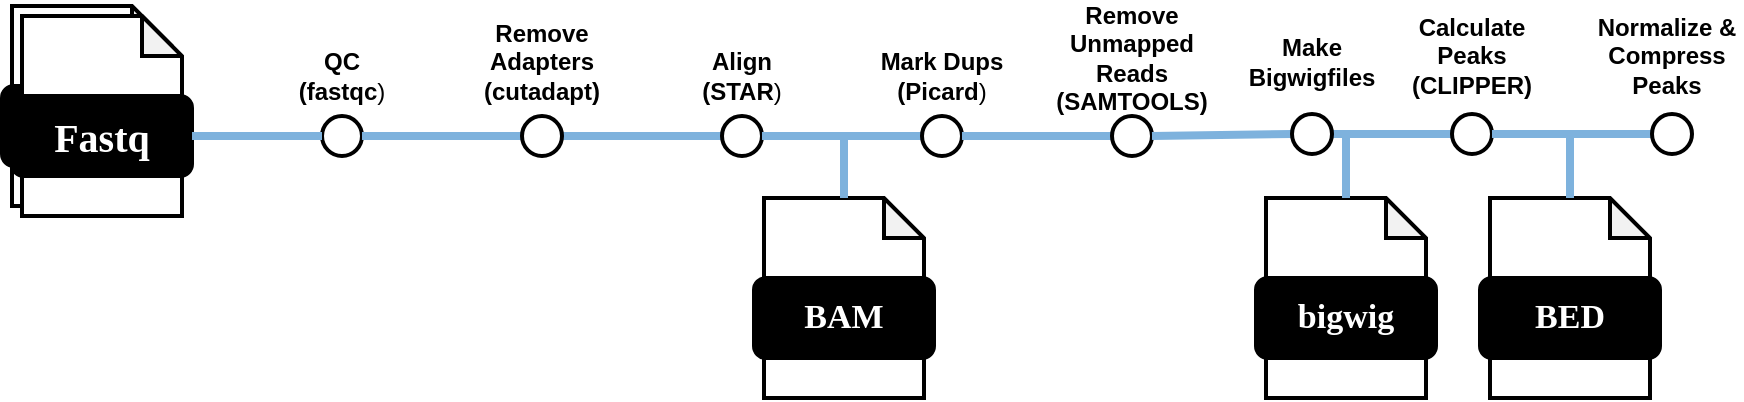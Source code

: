 <mxfile version="24.5.2" type="device">
  <diagram name="Page-1" id="ZnfCAr5w8S6_NKbCjOfb">
    <mxGraphModel dx="1215" dy="719" grid="1" gridSize="10" guides="1" tooltips="1" connect="1" arrows="1" fold="1" page="1" pageScale="1" pageWidth="1100" pageHeight="850" math="0" shadow="0">
      <root>
        <mxCell id="0" />
        <mxCell id="1" parent="0" />
        <mxCell id="7jA-suoDFmjxOb-e7aAG-1" value="" style="group" vertex="1" connectable="0" parent="1">
          <mxGeometry x="20" y="110" width="95" height="105" as="geometry" />
        </mxCell>
        <mxCell id="7jA-suoDFmjxOb-e7aAG-2" value="" style="shape=note;whiteSpace=wrap;html=1;backgroundOutline=1;darkOpacity=0.05;rounded=1;size=20;strokeWidth=2;" vertex="1" parent="7jA-suoDFmjxOb-e7aAG-1">
          <mxGeometry x="5" width="80" height="100" as="geometry" />
        </mxCell>
        <mxCell id="7jA-suoDFmjxOb-e7aAG-3" value="&lt;font data-font-src=&quot;https://fonts.googleapis.com/css?family=Maven+Pro&quot; face=&quot;Maven Pro&quot; color=&quot;#ffffff&quot;&gt;&lt;b&gt;&lt;font style=&quot;font-size: 20px;&quot;&gt;Fastq&lt;/font&gt;&lt;/b&gt;&lt;/font&gt;" style="rounded=1;whiteSpace=wrap;html=1;strokeWidth=2;fillColor=#000000;" vertex="1" parent="7jA-suoDFmjxOb-e7aAG-1">
          <mxGeometry y="40" width="90" height="40" as="geometry" />
        </mxCell>
        <mxCell id="7jA-suoDFmjxOb-e7aAG-4" value="" style="shape=note;whiteSpace=wrap;html=1;backgroundOutline=1;darkOpacity=0.05;rounded=1;size=20;strokeWidth=2;" vertex="1" parent="7jA-suoDFmjxOb-e7aAG-1">
          <mxGeometry x="10" y="5" width="80" height="100" as="geometry" />
        </mxCell>
        <mxCell id="7jA-suoDFmjxOb-e7aAG-5" value="&lt;font data-font-src=&quot;https://fonts.googleapis.com/css?family=Maven+Pro&quot; face=&quot;Maven Pro&quot; color=&quot;#ffffff&quot;&gt;&lt;b&gt;&lt;font style=&quot;font-size: 20px;&quot;&gt;Fastq&lt;/font&gt;&lt;/b&gt;&lt;/font&gt;" style="rounded=1;whiteSpace=wrap;html=1;strokeWidth=2;fillColor=#000000;" vertex="1" parent="7jA-suoDFmjxOb-e7aAG-1">
          <mxGeometry x="5" y="45" width="90" height="40" as="geometry" />
        </mxCell>
        <mxCell id="7jA-suoDFmjxOb-e7aAG-7" value="" style="ellipse;whiteSpace=wrap;html=1;aspect=fixed;rounded=1;rotation=0;strokeWidth=2;" vertex="1" parent="1">
          <mxGeometry x="180" y="165" width="20" height="20" as="geometry" />
        </mxCell>
        <mxCell id="7jA-suoDFmjxOb-e7aAG-8" value="&lt;div&gt;&lt;b&gt;QC&lt;/b&gt;&lt;/div&gt;&lt;div&gt;&lt;b&gt;(fastqc&lt;/b&gt;)&lt;/div&gt;" style="text;html=1;align=center;verticalAlign=middle;whiteSpace=wrap;rounded=0;" vertex="1" parent="1">
          <mxGeometry x="160" y="130" width="60" height="30" as="geometry" />
        </mxCell>
        <mxCell id="7jA-suoDFmjxOb-e7aAG-9" value="" style="endArrow=none;html=1;rounded=1;strokeWidth=4;strokeColor=#7EB2DD;exitX=1;exitY=0.5;exitDx=0;exitDy=0;" edge="1" parent="1" source="7jA-suoDFmjxOb-e7aAG-10">
          <mxGeometry width="50" height="50" relative="1" as="geometry">
            <mxPoint x="230" y="175" as="sourcePoint" />
            <mxPoint x="280" y="175" as="targetPoint" />
          </mxGeometry>
        </mxCell>
        <mxCell id="7jA-suoDFmjxOb-e7aAG-13" value="&lt;div&gt;&lt;b&gt;Remove&lt;br&gt;Adapters&lt;/b&gt;&lt;br&gt;&lt;/div&gt;&lt;div&gt;&lt;b&gt;(cutadapt)&lt;/b&gt;&lt;br&gt;&lt;/div&gt;" style="text;html=1;align=center;verticalAlign=middle;whiteSpace=wrap;rounded=0;" vertex="1" parent="1">
          <mxGeometry x="260" y="123" width="60" height="30" as="geometry" />
        </mxCell>
        <mxCell id="7jA-suoDFmjxOb-e7aAG-14" value="" style="endArrow=none;html=1;rounded=1;strokeWidth=4;strokeColor=#7EB2DD;exitX=1;exitY=0.5;exitDx=0;exitDy=0;entryX=0;entryY=0.5;entryDx=0;entryDy=0;" edge="1" parent="1" target="7jA-suoDFmjxOb-e7aAG-15" source="7jA-suoDFmjxOb-e7aAG-10">
          <mxGeometry width="50" height="50" relative="1" as="geometry">
            <mxPoint x="345" y="175" as="sourcePoint" />
            <mxPoint x="800" y="360" as="targetPoint" />
          </mxGeometry>
        </mxCell>
        <mxCell id="7jA-suoDFmjxOb-e7aAG-15" value="" style="ellipse;whiteSpace=wrap;html=1;aspect=fixed;rounded=1;rotation=0;strokeWidth=2;" vertex="1" parent="1">
          <mxGeometry x="380" y="165" width="20" height="20" as="geometry" />
        </mxCell>
        <mxCell id="7jA-suoDFmjxOb-e7aAG-16" value="&lt;div&gt;&lt;b&gt;Align&lt;/b&gt;&lt;/div&gt;&lt;div&gt;&lt;b&gt;(STAR&lt;/b&gt;)&lt;/div&gt;" style="text;html=1;align=center;verticalAlign=middle;whiteSpace=wrap;rounded=0;" vertex="1" parent="1">
          <mxGeometry x="360" y="130" width="60" height="30" as="geometry" />
        </mxCell>
        <mxCell id="7jA-suoDFmjxOb-e7aAG-17" value="" style="endArrow=none;html=1;rounded=1;strokeWidth=4;strokeColor=#7EB2DD;exitX=1;exitY=0.5;exitDx=0;exitDy=0;entryX=0;entryY=0.5;entryDx=0;entryDy=0;" edge="1" parent="1" source="7jA-suoDFmjxOb-e7aAG-5" target="7jA-suoDFmjxOb-e7aAG-7">
          <mxGeometry width="50" height="50" relative="1" as="geometry">
            <mxPoint x="240" y="185" as="sourcePoint" />
            <mxPoint x="335" y="185" as="targetPoint" />
          </mxGeometry>
        </mxCell>
        <mxCell id="7jA-suoDFmjxOb-e7aAG-20" value="" style="endArrow=none;html=1;rounded=1;strokeWidth=4;strokeColor=#7EB2DD;exitX=1;exitY=0.5;exitDx=0;exitDy=0;" edge="1" parent="1" source="7jA-suoDFmjxOb-e7aAG-7" target="7jA-suoDFmjxOb-e7aAG-10">
          <mxGeometry width="50" height="50" relative="1" as="geometry">
            <mxPoint x="200" y="175" as="sourcePoint" />
            <mxPoint x="280" y="175" as="targetPoint" />
          </mxGeometry>
        </mxCell>
        <mxCell id="7jA-suoDFmjxOb-e7aAG-10" value="" style="ellipse;whiteSpace=wrap;html=1;aspect=fixed;rounded=1;rotation=0;strokeWidth=2;" vertex="1" parent="1">
          <mxGeometry x="280" y="165" width="20" height="20" as="geometry" />
        </mxCell>
        <mxCell id="7jA-suoDFmjxOb-e7aAG-22" value="" style="endArrow=none;html=1;rounded=1;strokeWidth=4;strokeColor=#7EB2DD;exitX=1;exitY=0.5;exitDx=0;exitDy=0;entryX=0;entryY=0.5;entryDx=0;entryDy=0;" edge="1" parent="1" target="7jA-suoDFmjxOb-e7aAG-23">
          <mxGeometry width="50" height="50" relative="1" as="geometry">
            <mxPoint x="400" y="175" as="sourcePoint" />
            <mxPoint x="900" y="360" as="targetPoint" />
          </mxGeometry>
        </mxCell>
        <mxCell id="7jA-suoDFmjxOb-e7aAG-23" value="" style="ellipse;whiteSpace=wrap;html=1;aspect=fixed;rounded=1;rotation=0;strokeWidth=2;" vertex="1" parent="1">
          <mxGeometry x="480" y="165" width="20" height="20" as="geometry" />
        </mxCell>
        <mxCell id="7jA-suoDFmjxOb-e7aAG-24" value="&lt;b&gt;Mark Dups&lt;/b&gt;&lt;br&gt;&lt;div&gt;&lt;b&gt;(Picard&lt;/b&gt;)&lt;/div&gt;" style="text;html=1;align=center;verticalAlign=middle;whiteSpace=wrap;rounded=0;" vertex="1" parent="1">
          <mxGeometry x="455" y="130" width="70" height="30" as="geometry" />
        </mxCell>
        <mxCell id="7jA-suoDFmjxOb-e7aAG-25" value="" style="endArrow=none;html=1;rounded=1;strokeWidth=4;strokeColor=#7EB2DD;exitX=1;exitY=0.5;exitDx=0;exitDy=0;entryX=0;entryY=0.5;entryDx=0;entryDy=0;" edge="1" parent="1">
          <mxGeometry width="50" height="50" relative="1" as="geometry">
            <mxPoint x="500" y="175" as="sourcePoint" />
            <mxPoint x="580" y="175" as="targetPoint" />
          </mxGeometry>
        </mxCell>
        <mxCell id="7jA-suoDFmjxOb-e7aAG-33" value="" style="ellipse;whiteSpace=wrap;html=1;aspect=fixed;rounded=1;rotation=0;strokeWidth=2;" vertex="1" parent="1">
          <mxGeometry x="575" y="165" width="20" height="20" as="geometry" />
        </mxCell>
        <mxCell id="7jA-suoDFmjxOb-e7aAG-34" value="&lt;div&gt;&lt;b&gt;Remove Unmapped Reads&lt;br&gt;&lt;/b&gt;&lt;/div&gt;&lt;b&gt;(SAMTOOLS)&lt;/b&gt;" style="text;html=1;align=center;verticalAlign=middle;whiteSpace=wrap;rounded=0;" vertex="1" parent="1">
          <mxGeometry x="550" y="121" width="70" height="30" as="geometry" />
        </mxCell>
        <mxCell id="7jA-suoDFmjxOb-e7aAG-35" value="" style="endArrow=none;html=1;rounded=1;strokeWidth=4;strokeColor=#7EB2DD;exitX=1;exitY=0.5;exitDx=0;exitDy=0;entryX=0;entryY=0.5;entryDx=0;entryDy=0;" edge="1" parent="1" target="7jA-suoDFmjxOb-e7aAG-36" source="7jA-suoDFmjxOb-e7aAG-50">
          <mxGeometry width="50" height="50" relative="1" as="geometry">
            <mxPoint x="595" y="175" as="sourcePoint" />
            <mxPoint x="1095" y="360" as="targetPoint" />
          </mxGeometry>
        </mxCell>
        <mxCell id="7jA-suoDFmjxOb-e7aAG-36" value="" style="ellipse;whiteSpace=wrap;html=1;aspect=fixed;rounded=1;rotation=0;strokeWidth=2;" vertex="1" parent="1">
          <mxGeometry x="745" y="164" width="20" height="20" as="geometry" />
        </mxCell>
        <mxCell id="7jA-suoDFmjxOb-e7aAG-37" value="&lt;div&gt;&lt;b&gt;Calculate Peaks&lt;br&gt;&lt;/b&gt;&lt;/div&gt;&lt;b&gt;(CLIPPER)&lt;/b&gt;" style="text;html=1;align=center;verticalAlign=middle;whiteSpace=wrap;rounded=0;" vertex="1" parent="1">
          <mxGeometry x="720" y="120" width="70" height="30" as="geometry" />
        </mxCell>
        <mxCell id="7jA-suoDFmjxOb-e7aAG-38" value="" style="group" vertex="1" connectable="0" parent="1">
          <mxGeometry x="396" y="206" width="90" height="100" as="geometry" />
        </mxCell>
        <mxCell id="7jA-suoDFmjxOb-e7aAG-39" value="" style="shape=note;whiteSpace=wrap;html=1;backgroundOutline=1;darkOpacity=0.05;rounded=1;size=20;strokeWidth=2;" vertex="1" parent="7jA-suoDFmjxOb-e7aAG-38">
          <mxGeometry x="5" width="80" height="100" as="geometry" />
        </mxCell>
        <mxCell id="7jA-suoDFmjxOb-e7aAG-40" value="&lt;font size=&quot;1&quot; color=&quot;#ffffff&quot; face=&quot;Maven Pro&quot;&gt;&lt;b style=&quot;font-size: 17px;&quot;&gt;BAM&lt;/b&gt;&lt;/font&gt;" style="rounded=1;whiteSpace=wrap;html=1;strokeWidth=2;fillColor=#000000;" vertex="1" parent="7jA-suoDFmjxOb-e7aAG-38">
          <mxGeometry y="40" width="90" height="40" as="geometry" />
        </mxCell>
        <mxCell id="7jA-suoDFmjxOb-e7aAG-42" value="" style="endArrow=none;html=1;rounded=1;strokeWidth=4;strokeColor=#7EB2DD;entryX=0.5;entryY=0;entryDx=0;entryDy=0;entryPerimeter=0;" edge="1" parent="1" target="7jA-suoDFmjxOb-e7aAG-39">
          <mxGeometry width="50" height="50" relative="1" as="geometry">
            <mxPoint x="441" y="176" as="sourcePoint" />
            <mxPoint x="386" y="181" as="targetPoint" />
          </mxGeometry>
        </mxCell>
        <mxCell id="7jA-suoDFmjxOb-e7aAG-43" value="" style="endArrow=none;html=1;rounded=1;strokeWidth=4;strokeColor=#7EB2DD;exitX=1;exitY=0.5;exitDx=0;exitDy=0;entryX=0;entryY=0.5;entryDx=0;entryDy=0;" edge="1" parent="1" target="7jA-suoDFmjxOb-e7aAG-44">
          <mxGeometry width="50" height="50" relative="1" as="geometry">
            <mxPoint x="765" y="174" as="sourcePoint" />
            <mxPoint x="1265" y="359" as="targetPoint" />
          </mxGeometry>
        </mxCell>
        <mxCell id="7jA-suoDFmjxOb-e7aAG-44" value="" style="ellipse;whiteSpace=wrap;html=1;aspect=fixed;rounded=1;rotation=0;strokeWidth=2;" vertex="1" parent="1">
          <mxGeometry x="845" y="164" width="20" height="20" as="geometry" />
        </mxCell>
        <mxCell id="7jA-suoDFmjxOb-e7aAG-45" value="&lt;div&gt;&lt;b&gt;Normalize &amp;amp; Compress Peaks&lt;br&gt;&lt;/b&gt;&lt;/div&gt;" style="text;html=1;align=center;verticalAlign=middle;whiteSpace=wrap;rounded=0;" vertex="1" parent="1">
          <mxGeometry x="815" y="120" width="75" height="30" as="geometry" />
        </mxCell>
        <mxCell id="7jA-suoDFmjxOb-e7aAG-46" value="" style="group" vertex="1" connectable="0" parent="1">
          <mxGeometry x="759" y="206" width="90" height="100" as="geometry" />
        </mxCell>
        <mxCell id="7jA-suoDFmjxOb-e7aAG-47" value="" style="shape=note;whiteSpace=wrap;html=1;backgroundOutline=1;darkOpacity=0.05;rounded=1;size=20;strokeWidth=2;" vertex="1" parent="7jA-suoDFmjxOb-e7aAG-46">
          <mxGeometry x="5" width="80" height="100" as="geometry" />
        </mxCell>
        <mxCell id="7jA-suoDFmjxOb-e7aAG-48" value="&lt;font size=&quot;1&quot; color=&quot;#ffffff&quot; face=&quot;Maven Pro&quot;&gt;&lt;b style=&quot;font-size: 17px;&quot;&gt;BED&lt;/b&gt;&lt;/font&gt;" style="rounded=1;whiteSpace=wrap;html=1;strokeWidth=2;fillColor=#000000;" vertex="1" parent="7jA-suoDFmjxOb-e7aAG-46">
          <mxGeometry y="40" width="90" height="40" as="geometry" />
        </mxCell>
        <mxCell id="7jA-suoDFmjxOb-e7aAG-49" value="" style="endArrow=none;html=1;rounded=1;strokeWidth=4;strokeColor=#7EB2DD;entryX=0.5;entryY=0;entryDx=0;entryDy=0;entryPerimeter=0;" edge="1" parent="1" target="7jA-suoDFmjxOb-e7aAG-47">
          <mxGeometry width="50" height="50" relative="1" as="geometry">
            <mxPoint x="804" y="176" as="sourcePoint" />
            <mxPoint x="749" y="181" as="targetPoint" />
          </mxGeometry>
        </mxCell>
        <mxCell id="7jA-suoDFmjxOb-e7aAG-51" value="&lt;div&gt;&lt;b&gt;Make Bigwigfiles&lt;br&gt;&lt;/b&gt;&lt;/div&gt;&lt;b&gt;&lt;/b&gt;" style="text;html=1;align=center;verticalAlign=middle;whiteSpace=wrap;rounded=0;" vertex="1" parent="1">
          <mxGeometry x="640" y="118" width="70" height="40" as="geometry" />
        </mxCell>
        <mxCell id="7jA-suoDFmjxOb-e7aAG-55" value="" style="endArrow=none;html=1;rounded=1;strokeWidth=4;strokeColor=#7EB2DD;exitX=1;exitY=0.5;exitDx=0;exitDy=0;entryX=0;entryY=0.5;entryDx=0;entryDy=0;" edge="1" parent="1" target="7jA-suoDFmjxOb-e7aAG-50">
          <mxGeometry width="50" height="50" relative="1" as="geometry">
            <mxPoint x="595" y="175" as="sourcePoint" />
            <mxPoint x="745" y="174" as="targetPoint" />
          </mxGeometry>
        </mxCell>
        <mxCell id="7jA-suoDFmjxOb-e7aAG-50" value="" style="ellipse;whiteSpace=wrap;html=1;aspect=fixed;rounded=1;rotation=0;strokeWidth=2;" vertex="1" parent="1">
          <mxGeometry x="665" y="164" width="20" height="20" as="geometry" />
        </mxCell>
        <mxCell id="7jA-suoDFmjxOb-e7aAG-56" value="" style="group" vertex="1" connectable="0" parent="1">
          <mxGeometry x="647" y="206" width="90" height="100" as="geometry" />
        </mxCell>
        <mxCell id="7jA-suoDFmjxOb-e7aAG-57" value="" style="shape=note;whiteSpace=wrap;html=1;backgroundOutline=1;darkOpacity=0.05;rounded=1;size=20;strokeWidth=2;" vertex="1" parent="7jA-suoDFmjxOb-e7aAG-56">
          <mxGeometry x="5" width="80" height="100" as="geometry" />
        </mxCell>
        <mxCell id="7jA-suoDFmjxOb-e7aAG-58" value="&lt;font size=&quot;1&quot; color=&quot;#ffffff&quot; face=&quot;Maven Pro&quot;&gt;&lt;b style=&quot;font-size: 17px;&quot;&gt;bigwig&lt;/b&gt;&lt;/font&gt;" style="rounded=1;whiteSpace=wrap;html=1;strokeWidth=2;fillColor=#000000;" vertex="1" parent="7jA-suoDFmjxOb-e7aAG-56">
          <mxGeometry y="40" width="90" height="40" as="geometry" />
        </mxCell>
        <mxCell id="7jA-suoDFmjxOb-e7aAG-59" value="" style="endArrow=none;html=1;rounded=1;strokeWidth=4;strokeColor=#7EB2DD;entryX=0.5;entryY=0;entryDx=0;entryDy=0;entryPerimeter=0;" edge="1" parent="1" target="7jA-suoDFmjxOb-e7aAG-57">
          <mxGeometry width="50" height="50" relative="1" as="geometry">
            <mxPoint x="692" y="176" as="sourcePoint" />
            <mxPoint x="637" y="181" as="targetPoint" />
          </mxGeometry>
        </mxCell>
      </root>
    </mxGraphModel>
  </diagram>
</mxfile>

